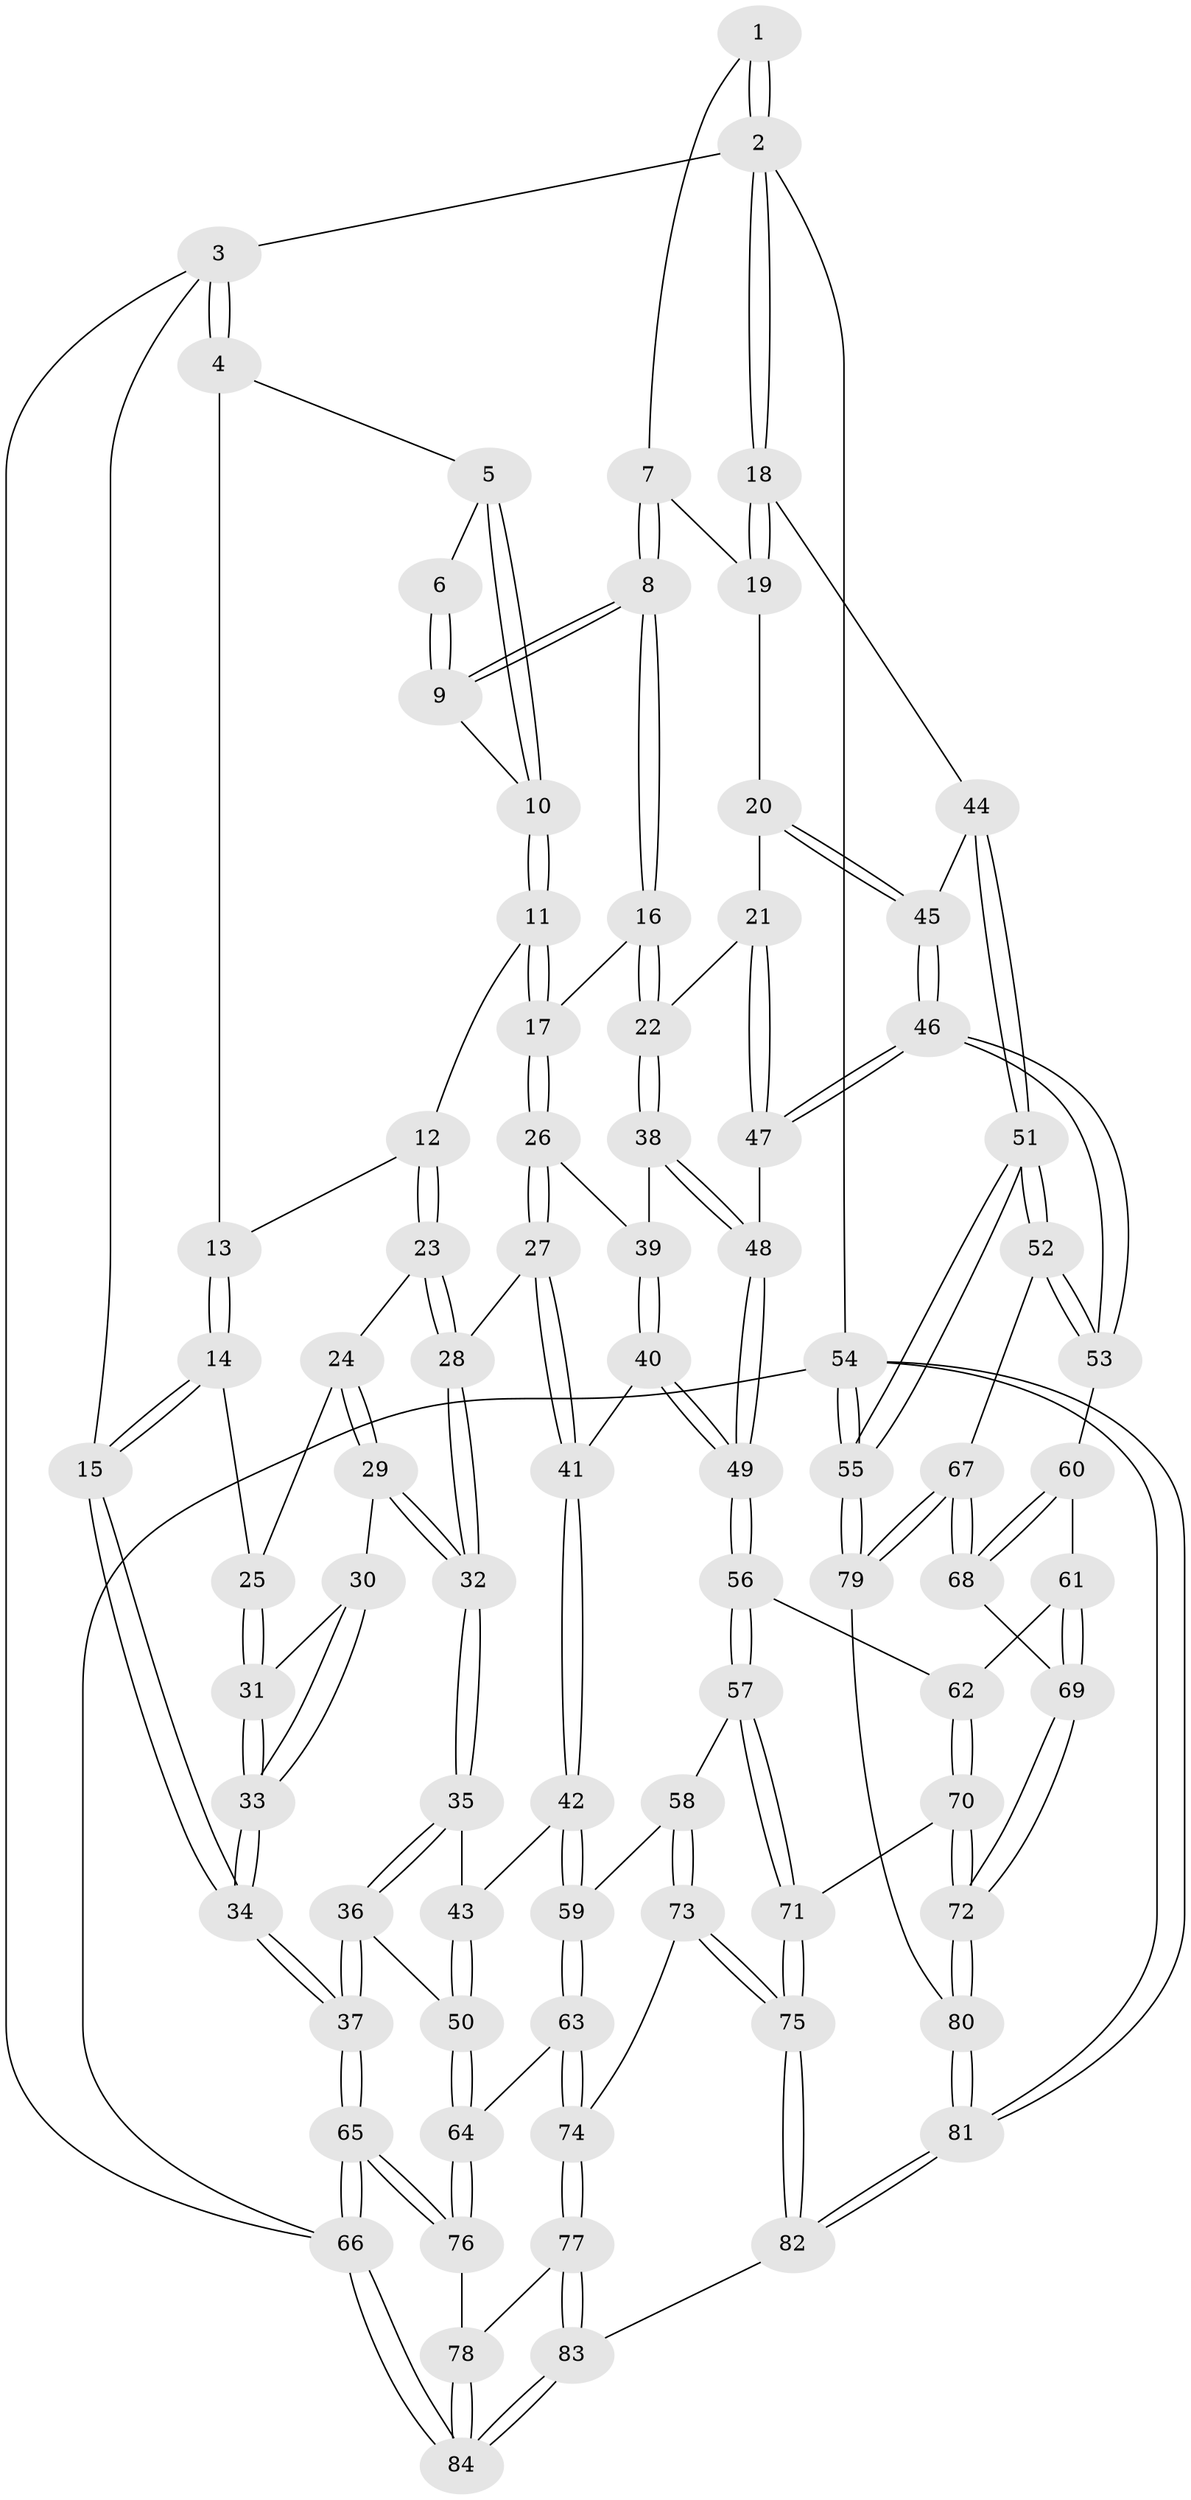 // Generated by graph-tools (version 1.1) at 2025/38/03/09/25 02:38:33]
// undirected, 84 vertices, 207 edges
graph export_dot {
graph [start="1"]
  node [color=gray90,style=filled];
  1 [pos="+0.885949885494623+0"];
  2 [pos="+1+0"];
  3 [pos="+0+0"];
  4 [pos="+0.18093480948507434+0"];
  5 [pos="+0.4107514671353042+0"];
  6 [pos="+0.6715250706297878+0"];
  7 [pos="+0.7832699858433876+0.12065978250087453"];
  8 [pos="+0.6902632084048604+0.15338348513919514"];
  9 [pos="+0.6403197907427958+0.10440707251301616"];
  10 [pos="+0.4577645764744761+0.010722906952742913"];
  11 [pos="+0.4137928938190965+0.16448855492287714"];
  12 [pos="+0.2610495590647727+0.17500572648417817"];
  13 [pos="+0.2287243553712185+0.09959686937794432"];
  14 [pos="+0.0029196473492366743+0.1688835740600275"];
  15 [pos="+0+0.021109316498593763"];
  16 [pos="+0.6278155706388505+0.26522266506336495"];
  17 [pos="+0.46109072377659577+0.25337519990215385"];
  18 [pos="+1+0.2758941665984764"];
  19 [pos="+0.8147073041167983+0.1434776370223748"];
  20 [pos="+0.8065559873507+0.3798466711626569"];
  21 [pos="+0.7917740793600231+0.38306403094871994"];
  22 [pos="+0.6789449635755107+0.39160448534398673"];
  23 [pos="+0.23280466686182458+0.21579823329958125"];
  24 [pos="+0.1880035228176089+0.22366120298117706"];
  25 [pos="+0.04695829006257376+0.1960207600794533"];
  26 [pos="+0.4187371297008051+0.33269822052905323"];
  27 [pos="+0.4013711833939727+0.3519430930465782"];
  28 [pos="+0.2738765665192282+0.3452403017299522"];
  29 [pos="+0.1351113194819435+0.34621139367480736"];
  30 [pos="+0.11804952214416727+0.34386257146092447"];
  31 [pos="+0.08558008764586045+0.2881955583993483"];
  32 [pos="+0.2160975227130028+0.4059068404160914"];
  33 [pos="+0+0.4845660510820399"];
  34 [pos="+0+0.5111990432238588"];
  35 [pos="+0.2126055962709231+0.43171265941359727"];
  36 [pos="+0+0.5949689133079568"];
  37 [pos="+0+0.5798057942539737"];
  38 [pos="+0.6720032259990113+0.40633581529271967"];
  39 [pos="+0.5029555999310873+0.3884048393564598"];
  40 [pos="+0.5449114704035859+0.5187923884027658"];
  41 [pos="+0.41371938421794213+0.5158049856214705"];
  42 [pos="+0.3757980863983305+0.5523440810585492"];
  43 [pos="+0.2692432800398007+0.4924018663698546"];
  44 [pos="+1+0.3293982758391425"];
  45 [pos="+0.9454369171649316+0.39729124498294"];
  46 [pos="+0.8507204611231379+0.5754157717090459"];
  47 [pos="+0.8124300883095636+0.5536993185432726"];
  48 [pos="+0.6401495455453249+0.5061371948251715"];
  49 [pos="+0.6214421508212024+0.5304964263693115"];
  50 [pos="+0.1275065072532304+0.6717063508764404"];
  51 [pos="+1+0.6671501853360996"];
  52 [pos="+1+0.6781124401283861"];
  53 [pos="+0.864355318563332+0.6359998748359293"];
  54 [pos="+1+1"];
  55 [pos="+1+1"];
  56 [pos="+0.6315857301718735+0.6454211200357455"];
  57 [pos="+0.6092261320784504+0.6700174072942056"];
  58 [pos="+0.43903601665726233+0.7018572913443514"];
  59 [pos="+0.3560783179005279+0.6456736627423917"];
  60 [pos="+0.8205377104823494+0.674644780040276"];
  61 [pos="+0.7695728394757784+0.6889935358485247"];
  62 [pos="+0.7265703987102855+0.6905591523042933"];
  63 [pos="+0.29710833166203476+0.6824684941770179"];
  64 [pos="+0.16794384235413498+0.7020094188344016"];
  65 [pos="+0+0.9705471999297972"];
  66 [pos="+0+1"];
  67 [pos="+0.8882707405105216+0.8131589383452158"];
  68 [pos="+0.871483179568854+0.8014505692331021"];
  69 [pos="+0.7995501371909531+0.8119723518283835"];
  70 [pos="+0.7182692804496359+0.8445915201130829"];
  71 [pos="+0.5944607026604113+0.7921049999965286"];
  72 [pos="+0.7341486148208834+0.8731332294378452"];
  73 [pos="+0.45920156330189105+0.8300170013170844"];
  74 [pos="+0.3468345436393989+0.8574801653227889"];
  75 [pos="+0.5250116847007774+0.8798875324962503"];
  76 [pos="+0.16795459463828197+0.8407337015065119"];
  77 [pos="+0.33625985265532443+0.8719381801771291"];
  78 [pos="+0.21747846629536863+0.9353417896171778"];
  79 [pos="+0.8980180463086638+0.8670227073988565"];
  80 [pos="+0.7373546322791629+0.91639727801911"];
  81 [pos="+0.6489261363358508+1"];
  82 [pos="+0.5866394045502814+1"];
  83 [pos="+0.5700921764747978+1"];
  84 [pos="+0.17333604789907087+1"];
  1 -- 2;
  1 -- 2;
  1 -- 7;
  2 -- 3;
  2 -- 18;
  2 -- 18;
  2 -- 54;
  3 -- 4;
  3 -- 4;
  3 -- 15;
  3 -- 66;
  4 -- 5;
  4 -- 13;
  5 -- 6;
  5 -- 10;
  5 -- 10;
  6 -- 9;
  6 -- 9;
  7 -- 8;
  7 -- 8;
  7 -- 19;
  8 -- 9;
  8 -- 9;
  8 -- 16;
  8 -- 16;
  9 -- 10;
  10 -- 11;
  10 -- 11;
  11 -- 12;
  11 -- 17;
  11 -- 17;
  12 -- 13;
  12 -- 23;
  12 -- 23;
  13 -- 14;
  13 -- 14;
  14 -- 15;
  14 -- 15;
  14 -- 25;
  15 -- 34;
  15 -- 34;
  16 -- 17;
  16 -- 22;
  16 -- 22;
  17 -- 26;
  17 -- 26;
  18 -- 19;
  18 -- 19;
  18 -- 44;
  19 -- 20;
  20 -- 21;
  20 -- 45;
  20 -- 45;
  21 -- 22;
  21 -- 47;
  21 -- 47;
  22 -- 38;
  22 -- 38;
  23 -- 24;
  23 -- 28;
  23 -- 28;
  24 -- 25;
  24 -- 29;
  24 -- 29;
  25 -- 31;
  25 -- 31;
  26 -- 27;
  26 -- 27;
  26 -- 39;
  27 -- 28;
  27 -- 41;
  27 -- 41;
  28 -- 32;
  28 -- 32;
  29 -- 30;
  29 -- 32;
  29 -- 32;
  30 -- 31;
  30 -- 33;
  30 -- 33;
  31 -- 33;
  31 -- 33;
  32 -- 35;
  32 -- 35;
  33 -- 34;
  33 -- 34;
  34 -- 37;
  34 -- 37;
  35 -- 36;
  35 -- 36;
  35 -- 43;
  36 -- 37;
  36 -- 37;
  36 -- 50;
  37 -- 65;
  37 -- 65;
  38 -- 39;
  38 -- 48;
  38 -- 48;
  39 -- 40;
  39 -- 40;
  40 -- 41;
  40 -- 49;
  40 -- 49;
  41 -- 42;
  41 -- 42;
  42 -- 43;
  42 -- 59;
  42 -- 59;
  43 -- 50;
  43 -- 50;
  44 -- 45;
  44 -- 51;
  44 -- 51;
  45 -- 46;
  45 -- 46;
  46 -- 47;
  46 -- 47;
  46 -- 53;
  46 -- 53;
  47 -- 48;
  48 -- 49;
  48 -- 49;
  49 -- 56;
  49 -- 56;
  50 -- 64;
  50 -- 64;
  51 -- 52;
  51 -- 52;
  51 -- 55;
  51 -- 55;
  52 -- 53;
  52 -- 53;
  52 -- 67;
  53 -- 60;
  54 -- 55;
  54 -- 55;
  54 -- 81;
  54 -- 81;
  54 -- 66;
  55 -- 79;
  55 -- 79;
  56 -- 57;
  56 -- 57;
  56 -- 62;
  57 -- 58;
  57 -- 71;
  57 -- 71;
  58 -- 59;
  58 -- 73;
  58 -- 73;
  59 -- 63;
  59 -- 63;
  60 -- 61;
  60 -- 68;
  60 -- 68;
  61 -- 62;
  61 -- 69;
  61 -- 69;
  62 -- 70;
  62 -- 70;
  63 -- 64;
  63 -- 74;
  63 -- 74;
  64 -- 76;
  64 -- 76;
  65 -- 66;
  65 -- 66;
  65 -- 76;
  65 -- 76;
  66 -- 84;
  66 -- 84;
  67 -- 68;
  67 -- 68;
  67 -- 79;
  67 -- 79;
  68 -- 69;
  69 -- 72;
  69 -- 72;
  70 -- 71;
  70 -- 72;
  70 -- 72;
  71 -- 75;
  71 -- 75;
  72 -- 80;
  72 -- 80;
  73 -- 74;
  73 -- 75;
  73 -- 75;
  74 -- 77;
  74 -- 77;
  75 -- 82;
  75 -- 82;
  76 -- 78;
  77 -- 78;
  77 -- 83;
  77 -- 83;
  78 -- 84;
  78 -- 84;
  79 -- 80;
  80 -- 81;
  80 -- 81;
  81 -- 82;
  81 -- 82;
  82 -- 83;
  83 -- 84;
  83 -- 84;
}
